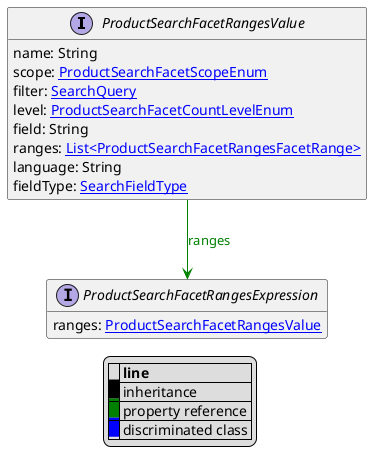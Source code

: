 @startuml

hide empty fields
hide empty methods
legend
|= |= line |
|<back:black>   </back>| inheritance |
|<back:green>   </back>| property reference |
|<back:blue>   </back>| discriminated class |
endlegend
interface ProductSearchFacetRangesValue [[ProductSearchFacetRangesValue.svg]]  {
    name: String
    scope: [[ProductSearchFacetScopeEnum.svg ProductSearchFacetScopeEnum]]
    filter: [[SearchQuery.svg SearchQuery]]
    level: [[ProductSearchFacetCountLevelEnum.svg ProductSearchFacetCountLevelEnum]]
    field: String
    ranges: [[ProductSearchFacetRangesFacetRange.svg List<ProductSearchFacetRangesFacetRange>]]
    language: String
    fieldType: [[SearchFieldType.svg SearchFieldType]]
}



interface ProductSearchFacetRangesExpression [[ProductSearchFacetRangesExpression.svg]]  {
    ranges: [[ProductSearchFacetRangesValue.svg ProductSearchFacetRangesValue]]
}

ProductSearchFacetRangesValue --> ProductSearchFacetRangesExpression #green;text:green : "ranges"
@enduml
